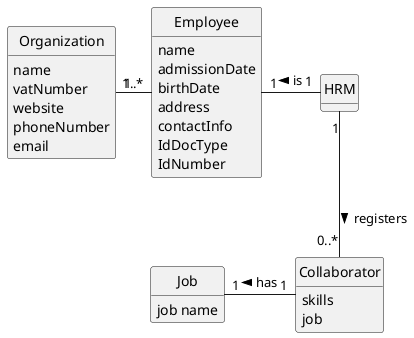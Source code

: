 @startuml
skinparam monochrome true
skinparam packageStyle rectangle
skinparam shadowing false
'skinparam linetype ortho
'left to right direction
skinparam classAttributeIconSize 0
hide circle
hide methods

'title Domain Model

class Organization {
    name
    vatNumber
    website
    phoneNumber
    email
}

class Employee {
    name
    admissionDate
    birthDate
    address
    contactInfo
    IdDocType
    IdNumber
}

class HRM{

}

class Collaborator{
    skills
    job
}

class Job{
    job name
}

Organization "1" --right "1..*" Employee
HRM "1" --left "1" Employee : "is >"
HRM "1" --down "0..*" Collaborator : "registers >"
Collaborator "1" -left "1" Job : "has >"

@enduml